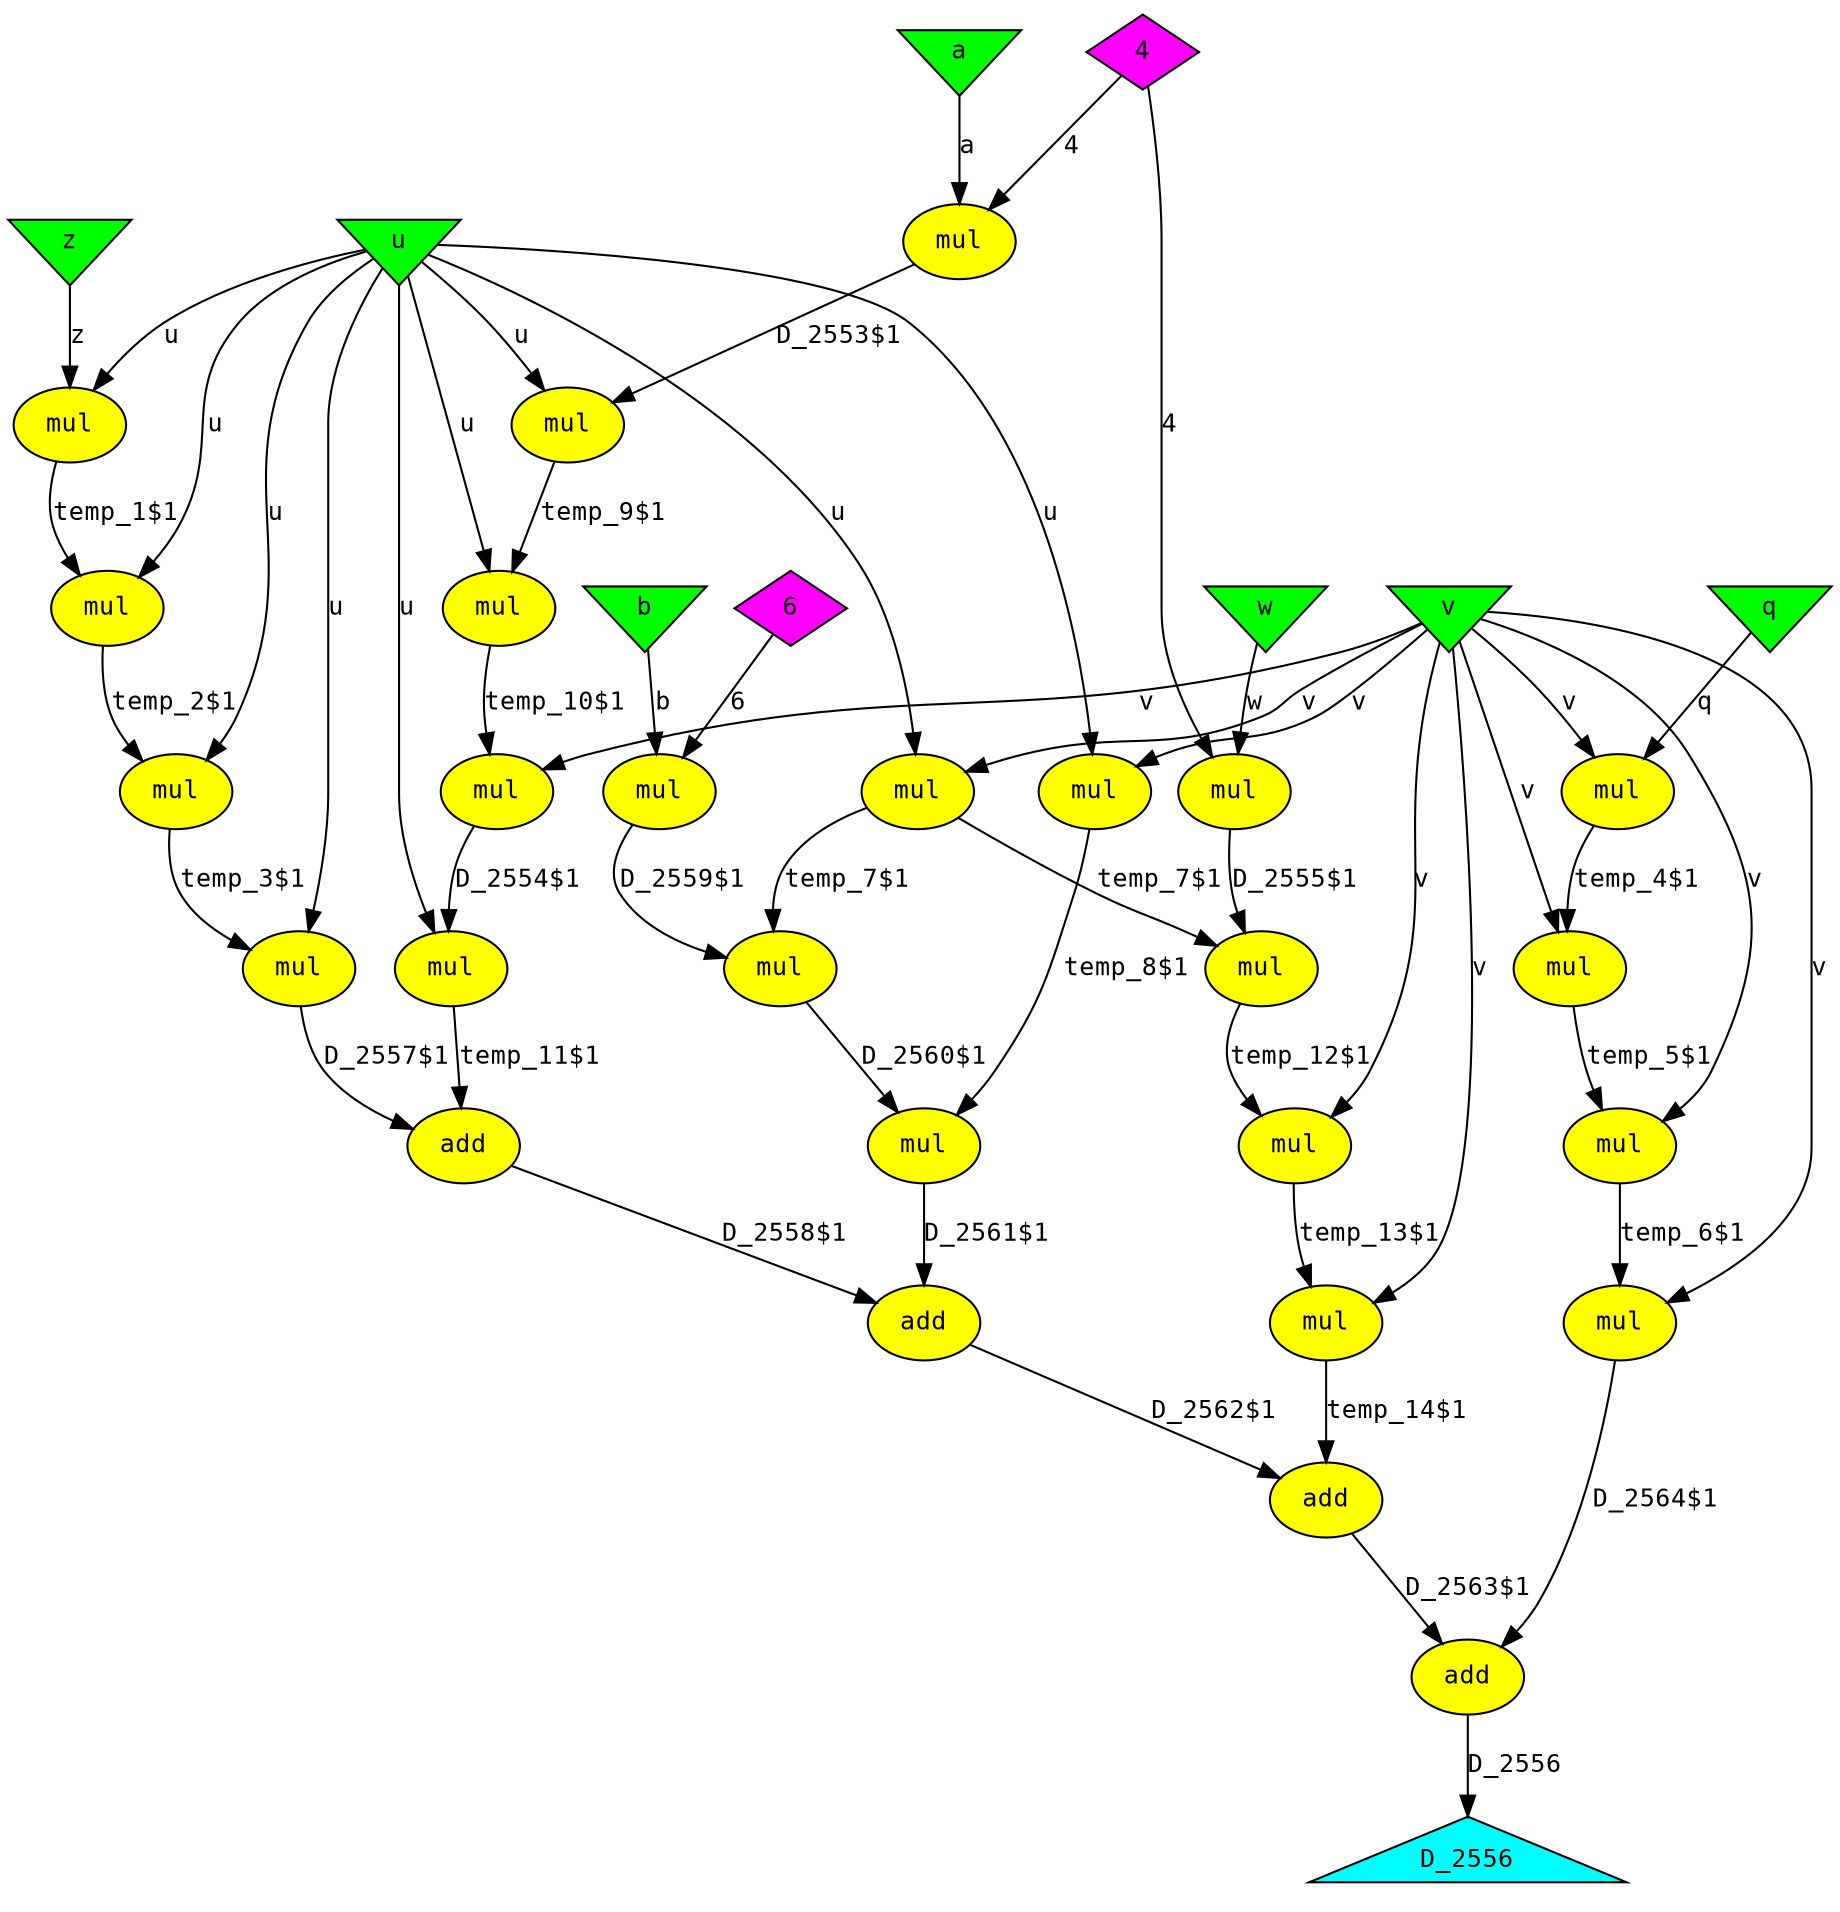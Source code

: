 digraph foo
{
  graph [rankdir="TB", nodesep = "0.175"];
  node [fontname="Courier", fontsize="12", style="filled"];
  edge [fontname="Courier", fontsize="12"];

  D_2556  [label="D_2556", ntype="outvar", argix="0", dataspec="s32", bb="-1", shape="triangle", fillcolor="cyan"];
  a  [label="a", ntype="invar", argix="0", dataspec="s32", bb="-1", shape="invtriangle", fillcolor="green"];
  add_18  [label="add", ntype="operation", argix="-1", dataspec="na", bb="1", shape="ellipse", fillcolor="yellow"];
  add_22  [label="add", ntype="operation", argix="-1", dataspec="na", bb="1", shape="ellipse", fillcolor="yellow"];
  add_23  [label="add", ntype="operation", argix="-1", dataspec="na", bb="1", shape="ellipse", fillcolor="yellow"];
  add_25  [label="add", ntype="operation", argix="-1", dataspec="na", bb="1", shape="ellipse", fillcolor="yellow"];
  b  [label="b", ntype="invar", argix="1", dataspec="s32", bb="-1", shape="invtriangle", fillcolor="green"];
  cnst4  [label="4", ntype="constant", argix="-1", dataspec="s32", bb="-1", shape="diamond", fillcolor="magenta"];
  cnst6  [label="6", ntype="constant", argix="-1", dataspec="s32", bb="-1", shape="diamond", fillcolor="magenta"];
  mul_0  [label="mul", ntype="operation", argix="-1", dataspec="na", bb="1", shape="ellipse", fillcolor="yellow"];
  mul_1  [label="mul", ntype="operation", argix="-1", dataspec="na", bb="1", shape="ellipse", fillcolor="yellow"];
  mul_10  [label="mul", ntype="operation", argix="-1", dataspec="na", bb="1", shape="ellipse", fillcolor="yellow"];
  mul_11  [label="mul", ntype="operation", argix="-1", dataspec="na", bb="1", shape="ellipse", fillcolor="yellow"];
  mul_12  [label="mul", ntype="operation", argix="-1", dataspec="na", bb="1", shape="ellipse", fillcolor="yellow"];
  mul_13  [label="mul", ntype="operation", argix="-1", dataspec="na", bb="1", shape="ellipse", fillcolor="yellow"];
  mul_14  [label="mul", ntype="operation", argix="-1", dataspec="na", bb="1", shape="ellipse", fillcolor="yellow"];
  mul_15  [label="mul", ntype="operation", argix="-1", dataspec="na", bb="1", shape="ellipse", fillcolor="yellow"];
  mul_16  [label="mul", ntype="operation", argix="-1", dataspec="na", bb="1", shape="ellipse", fillcolor="yellow"];
  mul_17  [label="mul", ntype="operation", argix="-1", dataspec="na", bb="1", shape="ellipse", fillcolor="yellow"];
  mul_19  [label="mul", ntype="operation", argix="-1", dataspec="na", bb="1", shape="ellipse", fillcolor="yellow"];
  mul_2  [label="mul", ntype="operation", argix="-1", dataspec="na", bb="1", shape="ellipse", fillcolor="yellow"];
  mul_20  [label="mul", ntype="operation", argix="-1", dataspec="na", bb="1", shape="ellipse", fillcolor="yellow"];
  mul_21  [label="mul", ntype="operation", argix="-1", dataspec="na", bb="1", shape="ellipse", fillcolor="yellow"];
  mul_24  [label="mul", ntype="operation", argix="-1", dataspec="na", bb="1", shape="ellipse", fillcolor="yellow"];
  mul_3  [label="mul", ntype="operation", argix="-1", dataspec="na", bb="1", shape="ellipse", fillcolor="yellow"];
  mul_4  [label="mul", ntype="operation", argix="-1", dataspec="na", bb="1", shape="ellipse", fillcolor="yellow"];
  mul_5  [label="mul", ntype="operation", argix="-1", dataspec="na", bb="1", shape="ellipse", fillcolor="yellow"];
  mul_6  [label="mul", ntype="operation", argix="-1", dataspec="na", bb="1", shape="ellipse", fillcolor="yellow"];
  mul_7  [label="mul", ntype="operation", argix="-1", dataspec="na", bb="1", shape="ellipse", fillcolor="yellow"];
  mul_8  [label="mul", ntype="operation", argix="-1", dataspec="na", bb="1", shape="ellipse", fillcolor="yellow"];
  mul_9  [label="mul", ntype="operation", argix="-1", dataspec="na", bb="1", shape="ellipse", fillcolor="yellow"];
  q  [label="q", ntype="invar", argix="2", dataspec="s32", bb="-1", shape="invtriangle", fillcolor="green"];
  u  [label="u", ntype="invar", argix="3", dataspec="s32", bb="-1", shape="invtriangle", fillcolor="green"];
  v  [label="v", ntype="invar", argix="4", dataspec="s32", bb="-1", shape="invtriangle", fillcolor="green"];
  w  [label="w", ntype="invar", argix="5", dataspec="s32", bb="-1", shape="invtriangle", fillcolor="green"];
  z  [label="z", ntype="invar", argix="6", dataspec="s32", bb="-1", shape="invtriangle", fillcolor="green"];

  a -> mul_8  [label="a", etype="D", vtype="inarg", order="1", argix="-1", dataspec="s32"];
  add_18 -> add_22  [label="D_2558$1", etype="D", vtype="localvar", order="1", argix="-1", dataspec="s32"];
  add_22 -> add_23  [label="D_2562$1", etype="D", vtype="localvar", order="1", argix="-1", dataspec="s32"];
  add_23 -> add_25  [label="D_2563$1", etype="D", vtype="localvar", order="1", argix="-1", dataspec="s32"];
  add_25 -> D_2556  [label="D_2556", etype="D", vtype="outarg", order="1", argix="-1", dataspec="s32"];
  b -> mul_19  [label="b", etype="D", vtype="inarg", order="1", argix="-1", dataspec="s32"];
  cnst4 -> mul_13  [label="4", etype="D", vtype="globalvar", order="2", argix="-1", dataspec="s32"];
  cnst4 -> mul_8  [label="4", etype="D", vtype="globalvar", order="2", argix="-1", dataspec="s32"];
  cnst6 -> mul_19  [label="6", etype="D", vtype="globalvar", order="2", argix="-1", dataspec="s32"];
  mul_0 -> mul_1  [label="temp_1$1", etype="D", vtype="localvar", order="1", argix="-1", dataspec="s32"];
  mul_10 -> mul_11  [label="temp_10$1", etype="D", vtype="localvar", order="2", argix="-1", dataspec="s32"];
  mul_11 -> mul_12  [label="D_2554$1", etype="D", vtype="localvar", order="1", argix="-1", dataspec="s32"];
  mul_12 -> add_18  [label="temp_11$1", etype="D", vtype="localvar", order="2", argix="-1", dataspec="s32"];
  mul_13 -> mul_14  [label="D_2555$1", etype="D", vtype="localvar", order="1", argix="-1", dataspec="s32"];
  mul_14 -> mul_15  [label="temp_12$1", etype="D", vtype="localvar", order="1", argix="-1", dataspec="s32"];
  mul_15 -> mul_16  [label="temp_13$1", etype="D", vtype="localvar", order="1", argix="-1", dataspec="s32"];
  mul_16 -> add_23  [label="temp_14$1", etype="D", vtype="localvar", order="2", argix="-1", dataspec="s32"];
  mul_17 -> add_18  [label="D_2557$1", etype="D", vtype="localvar", order="1", argix="-1", dataspec="s32"];
  mul_19 -> mul_20  [label="D_2559$1", etype="D", vtype="localvar", order="1", argix="-1", dataspec="s32"];
  mul_1 -> mul_2  [label="temp_2$1", etype="D", vtype="localvar", order="1", argix="-1", dataspec="s32"];
  mul_20 -> mul_21  [label="D_2560$1", etype="D", vtype="localvar", order="1", argix="-1", dataspec="s32"];
  mul_21 -> add_22  [label="D_2561$1", etype="D", vtype="localvar", order="2", argix="-1", dataspec="s32"];
  mul_24 -> add_25  [label="D_2564$1", etype="D", vtype="localvar", order="2", argix="-1", dataspec="s32"];
  mul_2 -> mul_17  [label="temp_3$1", etype="D", vtype="localvar", order="2", argix="-1", dataspec="s32"];
  mul_3 -> mul_4  [label="temp_4$1", etype="D", vtype="localvar", order="1", argix="-1", dataspec="s32"];
  mul_4 -> mul_5  [label="temp_5$1", etype="D", vtype="localvar", order="1", argix="-1", dataspec="s32"];
  mul_5 -> mul_24  [label="temp_6$1", etype="D", vtype="localvar", order="2", argix="-1", dataspec="s32"];
  mul_6 -> mul_14  [label="temp_7$1", etype="D", vtype="localvar", order="2", argix="-1", dataspec="s32"];
  mul_6 -> mul_20  [label="temp_7$1", etype="D", vtype="localvar", order="2", argix="-1", dataspec="s32"];
  mul_7 -> mul_21  [label="temp_8$1", etype="D", vtype="localvar", order="2", argix="-1", dataspec="s32"];
  mul_8 -> mul_9  [label="D_2553$1", etype="D", vtype="localvar", order="1", argix="-1", dataspec="s32"];
  mul_9 -> mul_10  [label="temp_9$1", etype="D", vtype="localvar", order="1", argix="-1", dataspec="s32"];
  q -> mul_3  [label="q", etype="D", vtype="inarg", order="1", argix="-1", dataspec="s32"];
  u -> mul_0  [label="u", etype="D", vtype="inarg", order="2", argix="-1", dataspec="s32"];
  u -> mul_1  [label="u", etype="D", vtype="inarg", order="2", argix="-1", dataspec="s32"];
  u -> mul_10  [label="u", etype="D", vtype="inarg", order="2", argix="-1", dataspec="s32"];
  u -> mul_12  [label="u", etype="D", vtype="inarg", order="2", argix="-1", dataspec="s32"];
  u -> mul_17  [label="u", etype="D", vtype="inarg", order="1", argix="-1", dataspec="s32"];
  u -> mul_2  [label="u", etype="D", vtype="inarg", order="2", argix="-1", dataspec="s32"];
  u -> mul_6  [label="u", etype="D", vtype="inarg", order="1", argix="-1", dataspec="s32"];
  u -> mul_7  [label="u", etype="D", vtype="inarg", order="2", argix="-1", dataspec="s32"];
  u -> mul_9  [label="u", etype="D", vtype="inarg", order="2", argix="-1", dataspec="s32"];
  v -> mul_11  [label="v", etype="D", vtype="inarg", order="1", argix="-1", dataspec="s32"];
  v -> mul_15  [label="v", etype="D", vtype="inarg", order="2", argix="-1", dataspec="s32"];
  v -> mul_16  [label="v", etype="D", vtype="inarg", order="2", argix="-1", dataspec="s32"];
  v -> mul_24  [label="v", etype="D", vtype="inarg", order="1", argix="-1", dataspec="s32"];
  v -> mul_3  [label="v", etype="D", vtype="inarg", order="2", argix="-1", dataspec="s32"];
  v -> mul_4  [label="v", etype="D", vtype="inarg", order="2", argix="-1", dataspec="s32"];
  v -> mul_5  [label="v", etype="D", vtype="inarg", order="2", argix="-1", dataspec="s32"];
  v -> mul_6  [label="v", etype="D", vtype="inarg", order="2", argix="-1", dataspec="s32"];
  v -> mul_7  [label="v", etype="D", vtype="inarg", order="1", argix="-1", dataspec="s32"];
  w -> mul_13  [label="w", etype="D", vtype="inarg", order="1", argix="-1", dataspec="s32"];
  z -> mul_0  [label="z", etype="D", vtype="inarg", order="1", argix="-1", dataspec="s32"];

}
